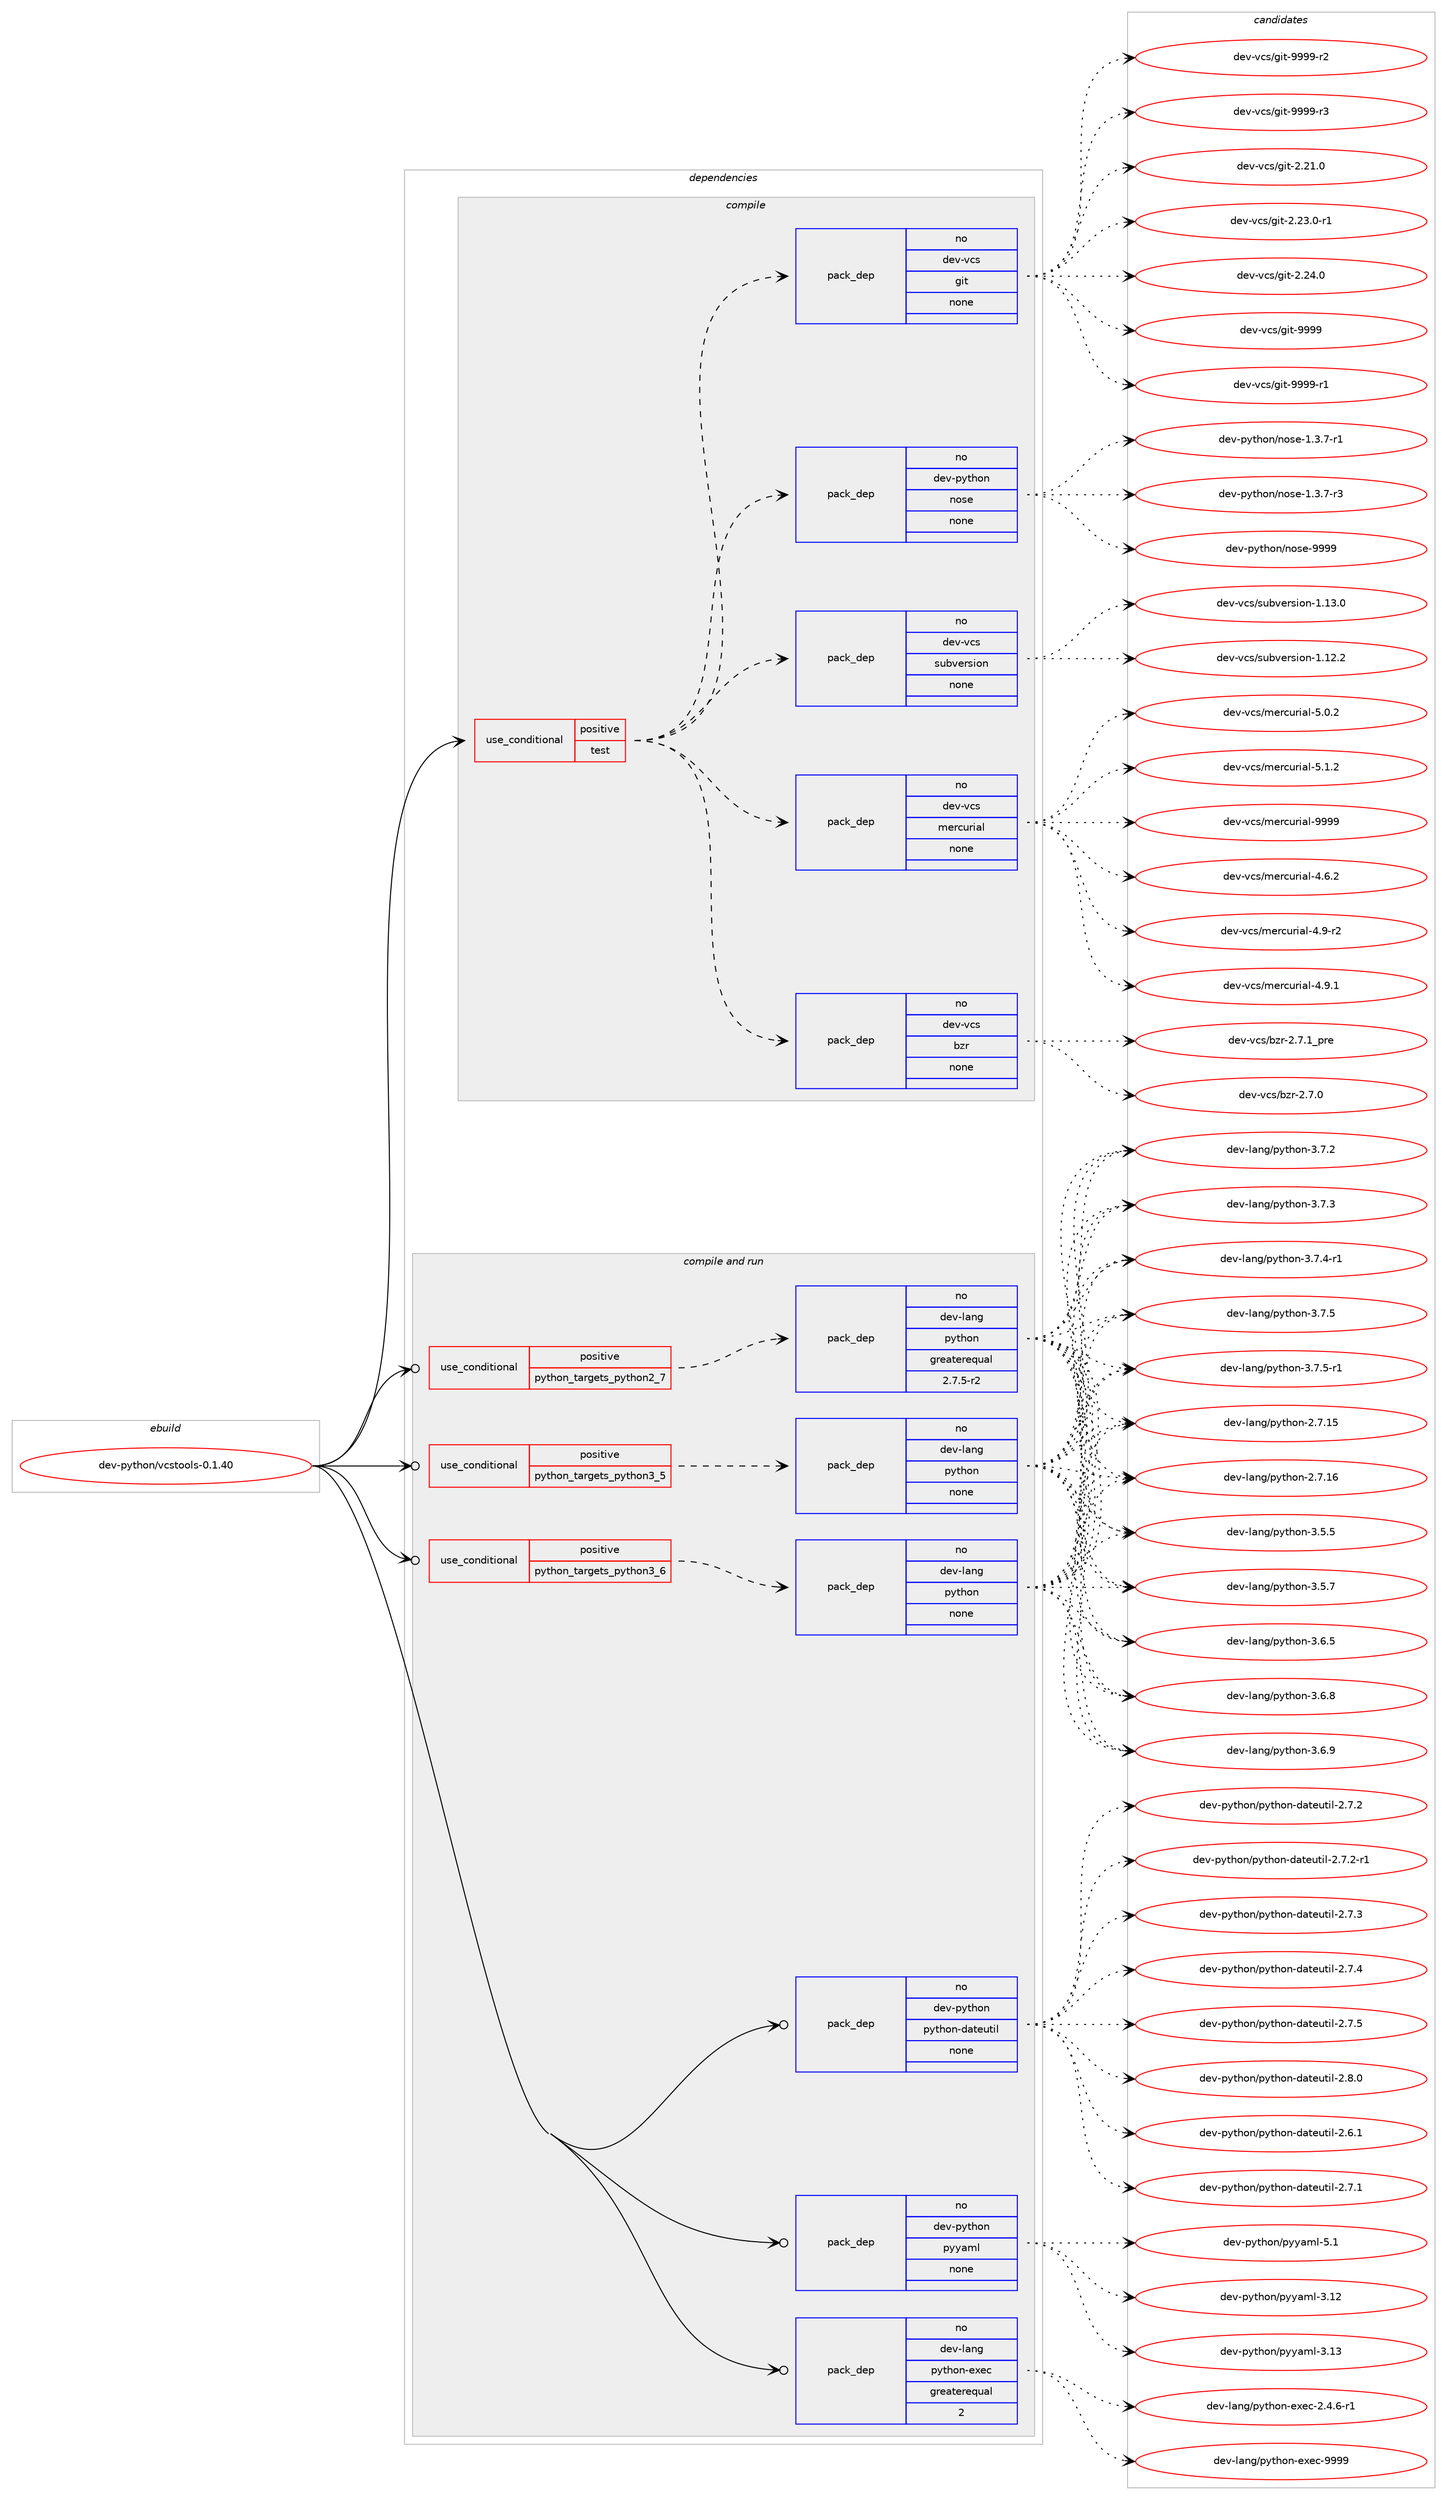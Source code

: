 digraph prolog {

# *************
# Graph options
# *************

newrank=true;
concentrate=true;
compound=true;
graph [rankdir=LR,fontname=Helvetica,fontsize=10,ranksep=1.5];#, ranksep=2.5, nodesep=0.2];
edge  [arrowhead=vee];
node  [fontname=Helvetica,fontsize=10];

# **********
# The ebuild
# **********

subgraph cluster_leftcol {
color=gray;
rank=same;
label=<<i>ebuild</i>>;
id [label="dev-python/vcstools-0.1.40", color=red, width=4, href="../dev-python/vcstools-0.1.40.svg"];
}

# ****************
# The dependencies
# ****************

subgraph cluster_midcol {
color=gray;
label=<<i>dependencies</i>>;
subgraph cluster_compile {
fillcolor="#eeeeee";
style=filled;
label=<<i>compile</i>>;
subgraph cond151068 {
dependency642738 [label=<<TABLE BORDER="0" CELLBORDER="1" CELLSPACING="0" CELLPADDING="4"><TR><TD ROWSPAN="3" CELLPADDING="10">use_conditional</TD></TR><TR><TD>positive</TD></TR><TR><TD>test</TD></TR></TABLE>>, shape=none, color=red];
subgraph pack479782 {
dependency642739 [label=<<TABLE BORDER="0" CELLBORDER="1" CELLSPACING="0" CELLPADDING="4" WIDTH="220"><TR><TD ROWSPAN="6" CELLPADDING="30">pack_dep</TD></TR><TR><TD WIDTH="110">no</TD></TR><TR><TD>dev-python</TD></TR><TR><TD>nose</TD></TR><TR><TD>none</TD></TR><TR><TD></TD></TR></TABLE>>, shape=none, color=blue];
}
dependency642738:e -> dependency642739:w [weight=20,style="dashed",arrowhead="vee"];
subgraph pack479783 {
dependency642740 [label=<<TABLE BORDER="0" CELLBORDER="1" CELLSPACING="0" CELLPADDING="4" WIDTH="220"><TR><TD ROWSPAN="6" CELLPADDING="30">pack_dep</TD></TR><TR><TD WIDTH="110">no</TD></TR><TR><TD>dev-vcs</TD></TR><TR><TD>git</TD></TR><TR><TD>none</TD></TR><TR><TD></TD></TR></TABLE>>, shape=none, color=blue];
}
dependency642738:e -> dependency642740:w [weight=20,style="dashed",arrowhead="vee"];
subgraph pack479784 {
dependency642741 [label=<<TABLE BORDER="0" CELLBORDER="1" CELLSPACING="0" CELLPADDING="4" WIDTH="220"><TR><TD ROWSPAN="6" CELLPADDING="30">pack_dep</TD></TR><TR><TD WIDTH="110">no</TD></TR><TR><TD>dev-vcs</TD></TR><TR><TD>bzr</TD></TR><TR><TD>none</TD></TR><TR><TD></TD></TR></TABLE>>, shape=none, color=blue];
}
dependency642738:e -> dependency642741:w [weight=20,style="dashed",arrowhead="vee"];
subgraph pack479785 {
dependency642742 [label=<<TABLE BORDER="0" CELLBORDER="1" CELLSPACING="0" CELLPADDING="4" WIDTH="220"><TR><TD ROWSPAN="6" CELLPADDING="30">pack_dep</TD></TR><TR><TD WIDTH="110">no</TD></TR><TR><TD>dev-vcs</TD></TR><TR><TD>mercurial</TD></TR><TR><TD>none</TD></TR><TR><TD></TD></TR></TABLE>>, shape=none, color=blue];
}
dependency642738:e -> dependency642742:w [weight=20,style="dashed",arrowhead="vee"];
subgraph pack479786 {
dependency642743 [label=<<TABLE BORDER="0" CELLBORDER="1" CELLSPACING="0" CELLPADDING="4" WIDTH="220"><TR><TD ROWSPAN="6" CELLPADDING="30">pack_dep</TD></TR><TR><TD WIDTH="110">no</TD></TR><TR><TD>dev-vcs</TD></TR><TR><TD>subversion</TD></TR><TR><TD>none</TD></TR><TR><TD></TD></TR></TABLE>>, shape=none, color=blue];
}
dependency642738:e -> dependency642743:w [weight=20,style="dashed",arrowhead="vee"];
}
id:e -> dependency642738:w [weight=20,style="solid",arrowhead="vee"];
}
subgraph cluster_compileandrun {
fillcolor="#eeeeee";
style=filled;
label=<<i>compile and run</i>>;
subgraph cond151069 {
dependency642744 [label=<<TABLE BORDER="0" CELLBORDER="1" CELLSPACING="0" CELLPADDING="4"><TR><TD ROWSPAN="3" CELLPADDING="10">use_conditional</TD></TR><TR><TD>positive</TD></TR><TR><TD>python_targets_python2_7</TD></TR></TABLE>>, shape=none, color=red];
subgraph pack479787 {
dependency642745 [label=<<TABLE BORDER="0" CELLBORDER="1" CELLSPACING="0" CELLPADDING="4" WIDTH="220"><TR><TD ROWSPAN="6" CELLPADDING="30">pack_dep</TD></TR><TR><TD WIDTH="110">no</TD></TR><TR><TD>dev-lang</TD></TR><TR><TD>python</TD></TR><TR><TD>greaterequal</TD></TR><TR><TD>2.7.5-r2</TD></TR></TABLE>>, shape=none, color=blue];
}
dependency642744:e -> dependency642745:w [weight=20,style="dashed",arrowhead="vee"];
}
id:e -> dependency642744:w [weight=20,style="solid",arrowhead="odotvee"];
subgraph cond151070 {
dependency642746 [label=<<TABLE BORDER="0" CELLBORDER="1" CELLSPACING="0" CELLPADDING="4"><TR><TD ROWSPAN="3" CELLPADDING="10">use_conditional</TD></TR><TR><TD>positive</TD></TR><TR><TD>python_targets_python3_5</TD></TR></TABLE>>, shape=none, color=red];
subgraph pack479788 {
dependency642747 [label=<<TABLE BORDER="0" CELLBORDER="1" CELLSPACING="0" CELLPADDING="4" WIDTH="220"><TR><TD ROWSPAN="6" CELLPADDING="30">pack_dep</TD></TR><TR><TD WIDTH="110">no</TD></TR><TR><TD>dev-lang</TD></TR><TR><TD>python</TD></TR><TR><TD>none</TD></TR><TR><TD></TD></TR></TABLE>>, shape=none, color=blue];
}
dependency642746:e -> dependency642747:w [weight=20,style="dashed",arrowhead="vee"];
}
id:e -> dependency642746:w [weight=20,style="solid",arrowhead="odotvee"];
subgraph cond151071 {
dependency642748 [label=<<TABLE BORDER="0" CELLBORDER="1" CELLSPACING="0" CELLPADDING="4"><TR><TD ROWSPAN="3" CELLPADDING="10">use_conditional</TD></TR><TR><TD>positive</TD></TR><TR><TD>python_targets_python3_6</TD></TR></TABLE>>, shape=none, color=red];
subgraph pack479789 {
dependency642749 [label=<<TABLE BORDER="0" CELLBORDER="1" CELLSPACING="0" CELLPADDING="4" WIDTH="220"><TR><TD ROWSPAN="6" CELLPADDING="30">pack_dep</TD></TR><TR><TD WIDTH="110">no</TD></TR><TR><TD>dev-lang</TD></TR><TR><TD>python</TD></TR><TR><TD>none</TD></TR><TR><TD></TD></TR></TABLE>>, shape=none, color=blue];
}
dependency642748:e -> dependency642749:w [weight=20,style="dashed",arrowhead="vee"];
}
id:e -> dependency642748:w [weight=20,style="solid",arrowhead="odotvee"];
subgraph pack479790 {
dependency642750 [label=<<TABLE BORDER="0" CELLBORDER="1" CELLSPACING="0" CELLPADDING="4" WIDTH="220"><TR><TD ROWSPAN="6" CELLPADDING="30">pack_dep</TD></TR><TR><TD WIDTH="110">no</TD></TR><TR><TD>dev-lang</TD></TR><TR><TD>python-exec</TD></TR><TR><TD>greaterequal</TD></TR><TR><TD>2</TD></TR></TABLE>>, shape=none, color=blue];
}
id:e -> dependency642750:w [weight=20,style="solid",arrowhead="odotvee"];
subgraph pack479791 {
dependency642751 [label=<<TABLE BORDER="0" CELLBORDER="1" CELLSPACING="0" CELLPADDING="4" WIDTH="220"><TR><TD ROWSPAN="6" CELLPADDING="30">pack_dep</TD></TR><TR><TD WIDTH="110">no</TD></TR><TR><TD>dev-python</TD></TR><TR><TD>python-dateutil</TD></TR><TR><TD>none</TD></TR><TR><TD></TD></TR></TABLE>>, shape=none, color=blue];
}
id:e -> dependency642751:w [weight=20,style="solid",arrowhead="odotvee"];
subgraph pack479792 {
dependency642752 [label=<<TABLE BORDER="0" CELLBORDER="1" CELLSPACING="0" CELLPADDING="4" WIDTH="220"><TR><TD ROWSPAN="6" CELLPADDING="30">pack_dep</TD></TR><TR><TD WIDTH="110">no</TD></TR><TR><TD>dev-python</TD></TR><TR><TD>pyyaml</TD></TR><TR><TD>none</TD></TR><TR><TD></TD></TR></TABLE>>, shape=none, color=blue];
}
id:e -> dependency642752:w [weight=20,style="solid",arrowhead="odotvee"];
}
subgraph cluster_run {
fillcolor="#eeeeee";
style=filled;
label=<<i>run</i>>;
}
}

# **************
# The candidates
# **************

subgraph cluster_choices {
rank=same;
color=gray;
label=<<i>candidates</i>>;

subgraph choice479782 {
color=black;
nodesep=1;
choice10010111845112121116104111110471101111151014549465146554511449 [label="dev-python/nose-1.3.7-r1", color=red, width=4,href="../dev-python/nose-1.3.7-r1.svg"];
choice10010111845112121116104111110471101111151014549465146554511451 [label="dev-python/nose-1.3.7-r3", color=red, width=4,href="../dev-python/nose-1.3.7-r3.svg"];
choice10010111845112121116104111110471101111151014557575757 [label="dev-python/nose-9999", color=red, width=4,href="../dev-python/nose-9999.svg"];
dependency642739:e -> choice10010111845112121116104111110471101111151014549465146554511449:w [style=dotted,weight="100"];
dependency642739:e -> choice10010111845112121116104111110471101111151014549465146554511451:w [style=dotted,weight="100"];
dependency642739:e -> choice10010111845112121116104111110471101111151014557575757:w [style=dotted,weight="100"];
}
subgraph choice479783 {
color=black;
nodesep=1;
choice10010111845118991154710310511645504650494648 [label="dev-vcs/git-2.21.0", color=red, width=4,href="../dev-vcs/git-2.21.0.svg"];
choice100101118451189911547103105116455046505146484511449 [label="dev-vcs/git-2.23.0-r1", color=red, width=4,href="../dev-vcs/git-2.23.0-r1.svg"];
choice10010111845118991154710310511645504650524648 [label="dev-vcs/git-2.24.0", color=red, width=4,href="../dev-vcs/git-2.24.0.svg"];
choice1001011184511899115471031051164557575757 [label="dev-vcs/git-9999", color=red, width=4,href="../dev-vcs/git-9999.svg"];
choice10010111845118991154710310511645575757574511449 [label="dev-vcs/git-9999-r1", color=red, width=4,href="../dev-vcs/git-9999-r1.svg"];
choice10010111845118991154710310511645575757574511450 [label="dev-vcs/git-9999-r2", color=red, width=4,href="../dev-vcs/git-9999-r2.svg"];
choice10010111845118991154710310511645575757574511451 [label="dev-vcs/git-9999-r3", color=red, width=4,href="../dev-vcs/git-9999-r3.svg"];
dependency642740:e -> choice10010111845118991154710310511645504650494648:w [style=dotted,weight="100"];
dependency642740:e -> choice100101118451189911547103105116455046505146484511449:w [style=dotted,weight="100"];
dependency642740:e -> choice10010111845118991154710310511645504650524648:w [style=dotted,weight="100"];
dependency642740:e -> choice1001011184511899115471031051164557575757:w [style=dotted,weight="100"];
dependency642740:e -> choice10010111845118991154710310511645575757574511449:w [style=dotted,weight="100"];
dependency642740:e -> choice10010111845118991154710310511645575757574511450:w [style=dotted,weight="100"];
dependency642740:e -> choice10010111845118991154710310511645575757574511451:w [style=dotted,weight="100"];
}
subgraph choice479784 {
color=black;
nodesep=1;
choice10010111845118991154798122114455046554648 [label="dev-vcs/bzr-2.7.0", color=red, width=4,href="../dev-vcs/bzr-2.7.0.svg"];
choice1001011184511899115479812211445504655464995112114101 [label="dev-vcs/bzr-2.7.1_pre", color=red, width=4,href="../dev-vcs/bzr-2.7.1_pre.svg"];
dependency642741:e -> choice10010111845118991154798122114455046554648:w [style=dotted,weight="100"];
dependency642741:e -> choice1001011184511899115479812211445504655464995112114101:w [style=dotted,weight="100"];
}
subgraph choice479785 {
color=black;
nodesep=1;
choice1001011184511899115471091011149911711410597108455246544650 [label="dev-vcs/mercurial-4.6.2", color=red, width=4,href="../dev-vcs/mercurial-4.6.2.svg"];
choice1001011184511899115471091011149911711410597108455246574511450 [label="dev-vcs/mercurial-4.9-r2", color=red, width=4,href="../dev-vcs/mercurial-4.9-r2.svg"];
choice1001011184511899115471091011149911711410597108455246574649 [label="dev-vcs/mercurial-4.9.1", color=red, width=4,href="../dev-vcs/mercurial-4.9.1.svg"];
choice1001011184511899115471091011149911711410597108455346484650 [label="dev-vcs/mercurial-5.0.2", color=red, width=4,href="../dev-vcs/mercurial-5.0.2.svg"];
choice1001011184511899115471091011149911711410597108455346494650 [label="dev-vcs/mercurial-5.1.2", color=red, width=4,href="../dev-vcs/mercurial-5.1.2.svg"];
choice10010111845118991154710910111499117114105971084557575757 [label="dev-vcs/mercurial-9999", color=red, width=4,href="../dev-vcs/mercurial-9999.svg"];
dependency642742:e -> choice1001011184511899115471091011149911711410597108455246544650:w [style=dotted,weight="100"];
dependency642742:e -> choice1001011184511899115471091011149911711410597108455246574511450:w [style=dotted,weight="100"];
dependency642742:e -> choice1001011184511899115471091011149911711410597108455246574649:w [style=dotted,weight="100"];
dependency642742:e -> choice1001011184511899115471091011149911711410597108455346484650:w [style=dotted,weight="100"];
dependency642742:e -> choice1001011184511899115471091011149911711410597108455346494650:w [style=dotted,weight="100"];
dependency642742:e -> choice10010111845118991154710910111499117114105971084557575757:w [style=dotted,weight="100"];
}
subgraph choice479786 {
color=black;
nodesep=1;
choice1001011184511899115471151179811810111411510511111045494649504650 [label="dev-vcs/subversion-1.12.2", color=red, width=4,href="../dev-vcs/subversion-1.12.2.svg"];
choice1001011184511899115471151179811810111411510511111045494649514648 [label="dev-vcs/subversion-1.13.0", color=red, width=4,href="../dev-vcs/subversion-1.13.0.svg"];
dependency642743:e -> choice1001011184511899115471151179811810111411510511111045494649504650:w [style=dotted,weight="100"];
dependency642743:e -> choice1001011184511899115471151179811810111411510511111045494649514648:w [style=dotted,weight="100"];
}
subgraph choice479787 {
color=black;
nodesep=1;
choice10010111845108971101034711212111610411111045504655464953 [label="dev-lang/python-2.7.15", color=red, width=4,href="../dev-lang/python-2.7.15.svg"];
choice10010111845108971101034711212111610411111045504655464954 [label="dev-lang/python-2.7.16", color=red, width=4,href="../dev-lang/python-2.7.16.svg"];
choice100101118451089711010347112121116104111110455146534653 [label="dev-lang/python-3.5.5", color=red, width=4,href="../dev-lang/python-3.5.5.svg"];
choice100101118451089711010347112121116104111110455146534655 [label="dev-lang/python-3.5.7", color=red, width=4,href="../dev-lang/python-3.5.7.svg"];
choice100101118451089711010347112121116104111110455146544653 [label="dev-lang/python-3.6.5", color=red, width=4,href="../dev-lang/python-3.6.5.svg"];
choice100101118451089711010347112121116104111110455146544656 [label="dev-lang/python-3.6.8", color=red, width=4,href="../dev-lang/python-3.6.8.svg"];
choice100101118451089711010347112121116104111110455146544657 [label="dev-lang/python-3.6.9", color=red, width=4,href="../dev-lang/python-3.6.9.svg"];
choice100101118451089711010347112121116104111110455146554650 [label="dev-lang/python-3.7.2", color=red, width=4,href="../dev-lang/python-3.7.2.svg"];
choice100101118451089711010347112121116104111110455146554651 [label="dev-lang/python-3.7.3", color=red, width=4,href="../dev-lang/python-3.7.3.svg"];
choice1001011184510897110103471121211161041111104551465546524511449 [label="dev-lang/python-3.7.4-r1", color=red, width=4,href="../dev-lang/python-3.7.4-r1.svg"];
choice100101118451089711010347112121116104111110455146554653 [label="dev-lang/python-3.7.5", color=red, width=4,href="../dev-lang/python-3.7.5.svg"];
choice1001011184510897110103471121211161041111104551465546534511449 [label="dev-lang/python-3.7.5-r1", color=red, width=4,href="../dev-lang/python-3.7.5-r1.svg"];
dependency642745:e -> choice10010111845108971101034711212111610411111045504655464953:w [style=dotted,weight="100"];
dependency642745:e -> choice10010111845108971101034711212111610411111045504655464954:w [style=dotted,weight="100"];
dependency642745:e -> choice100101118451089711010347112121116104111110455146534653:w [style=dotted,weight="100"];
dependency642745:e -> choice100101118451089711010347112121116104111110455146534655:w [style=dotted,weight="100"];
dependency642745:e -> choice100101118451089711010347112121116104111110455146544653:w [style=dotted,weight="100"];
dependency642745:e -> choice100101118451089711010347112121116104111110455146544656:w [style=dotted,weight="100"];
dependency642745:e -> choice100101118451089711010347112121116104111110455146544657:w [style=dotted,weight="100"];
dependency642745:e -> choice100101118451089711010347112121116104111110455146554650:w [style=dotted,weight="100"];
dependency642745:e -> choice100101118451089711010347112121116104111110455146554651:w [style=dotted,weight="100"];
dependency642745:e -> choice1001011184510897110103471121211161041111104551465546524511449:w [style=dotted,weight="100"];
dependency642745:e -> choice100101118451089711010347112121116104111110455146554653:w [style=dotted,weight="100"];
dependency642745:e -> choice1001011184510897110103471121211161041111104551465546534511449:w [style=dotted,weight="100"];
}
subgraph choice479788 {
color=black;
nodesep=1;
choice10010111845108971101034711212111610411111045504655464953 [label="dev-lang/python-2.7.15", color=red, width=4,href="../dev-lang/python-2.7.15.svg"];
choice10010111845108971101034711212111610411111045504655464954 [label="dev-lang/python-2.7.16", color=red, width=4,href="../dev-lang/python-2.7.16.svg"];
choice100101118451089711010347112121116104111110455146534653 [label="dev-lang/python-3.5.5", color=red, width=4,href="../dev-lang/python-3.5.5.svg"];
choice100101118451089711010347112121116104111110455146534655 [label="dev-lang/python-3.5.7", color=red, width=4,href="../dev-lang/python-3.5.7.svg"];
choice100101118451089711010347112121116104111110455146544653 [label="dev-lang/python-3.6.5", color=red, width=4,href="../dev-lang/python-3.6.5.svg"];
choice100101118451089711010347112121116104111110455146544656 [label="dev-lang/python-3.6.8", color=red, width=4,href="../dev-lang/python-3.6.8.svg"];
choice100101118451089711010347112121116104111110455146544657 [label="dev-lang/python-3.6.9", color=red, width=4,href="../dev-lang/python-3.6.9.svg"];
choice100101118451089711010347112121116104111110455146554650 [label="dev-lang/python-3.7.2", color=red, width=4,href="../dev-lang/python-3.7.2.svg"];
choice100101118451089711010347112121116104111110455146554651 [label="dev-lang/python-3.7.3", color=red, width=4,href="../dev-lang/python-3.7.3.svg"];
choice1001011184510897110103471121211161041111104551465546524511449 [label="dev-lang/python-3.7.4-r1", color=red, width=4,href="../dev-lang/python-3.7.4-r1.svg"];
choice100101118451089711010347112121116104111110455146554653 [label="dev-lang/python-3.7.5", color=red, width=4,href="../dev-lang/python-3.7.5.svg"];
choice1001011184510897110103471121211161041111104551465546534511449 [label="dev-lang/python-3.7.5-r1", color=red, width=4,href="../dev-lang/python-3.7.5-r1.svg"];
dependency642747:e -> choice10010111845108971101034711212111610411111045504655464953:w [style=dotted,weight="100"];
dependency642747:e -> choice10010111845108971101034711212111610411111045504655464954:w [style=dotted,weight="100"];
dependency642747:e -> choice100101118451089711010347112121116104111110455146534653:w [style=dotted,weight="100"];
dependency642747:e -> choice100101118451089711010347112121116104111110455146534655:w [style=dotted,weight="100"];
dependency642747:e -> choice100101118451089711010347112121116104111110455146544653:w [style=dotted,weight="100"];
dependency642747:e -> choice100101118451089711010347112121116104111110455146544656:w [style=dotted,weight="100"];
dependency642747:e -> choice100101118451089711010347112121116104111110455146544657:w [style=dotted,weight="100"];
dependency642747:e -> choice100101118451089711010347112121116104111110455146554650:w [style=dotted,weight="100"];
dependency642747:e -> choice100101118451089711010347112121116104111110455146554651:w [style=dotted,weight="100"];
dependency642747:e -> choice1001011184510897110103471121211161041111104551465546524511449:w [style=dotted,weight="100"];
dependency642747:e -> choice100101118451089711010347112121116104111110455146554653:w [style=dotted,weight="100"];
dependency642747:e -> choice1001011184510897110103471121211161041111104551465546534511449:w [style=dotted,weight="100"];
}
subgraph choice479789 {
color=black;
nodesep=1;
choice10010111845108971101034711212111610411111045504655464953 [label="dev-lang/python-2.7.15", color=red, width=4,href="../dev-lang/python-2.7.15.svg"];
choice10010111845108971101034711212111610411111045504655464954 [label="dev-lang/python-2.7.16", color=red, width=4,href="../dev-lang/python-2.7.16.svg"];
choice100101118451089711010347112121116104111110455146534653 [label="dev-lang/python-3.5.5", color=red, width=4,href="../dev-lang/python-3.5.5.svg"];
choice100101118451089711010347112121116104111110455146534655 [label="dev-lang/python-3.5.7", color=red, width=4,href="../dev-lang/python-3.5.7.svg"];
choice100101118451089711010347112121116104111110455146544653 [label="dev-lang/python-3.6.5", color=red, width=4,href="../dev-lang/python-3.6.5.svg"];
choice100101118451089711010347112121116104111110455146544656 [label="dev-lang/python-3.6.8", color=red, width=4,href="../dev-lang/python-3.6.8.svg"];
choice100101118451089711010347112121116104111110455146544657 [label="dev-lang/python-3.6.9", color=red, width=4,href="../dev-lang/python-3.6.9.svg"];
choice100101118451089711010347112121116104111110455146554650 [label="dev-lang/python-3.7.2", color=red, width=4,href="../dev-lang/python-3.7.2.svg"];
choice100101118451089711010347112121116104111110455146554651 [label="dev-lang/python-3.7.3", color=red, width=4,href="../dev-lang/python-3.7.3.svg"];
choice1001011184510897110103471121211161041111104551465546524511449 [label="dev-lang/python-3.7.4-r1", color=red, width=4,href="../dev-lang/python-3.7.4-r1.svg"];
choice100101118451089711010347112121116104111110455146554653 [label="dev-lang/python-3.7.5", color=red, width=4,href="../dev-lang/python-3.7.5.svg"];
choice1001011184510897110103471121211161041111104551465546534511449 [label="dev-lang/python-3.7.5-r1", color=red, width=4,href="../dev-lang/python-3.7.5-r1.svg"];
dependency642749:e -> choice10010111845108971101034711212111610411111045504655464953:w [style=dotted,weight="100"];
dependency642749:e -> choice10010111845108971101034711212111610411111045504655464954:w [style=dotted,weight="100"];
dependency642749:e -> choice100101118451089711010347112121116104111110455146534653:w [style=dotted,weight="100"];
dependency642749:e -> choice100101118451089711010347112121116104111110455146534655:w [style=dotted,weight="100"];
dependency642749:e -> choice100101118451089711010347112121116104111110455146544653:w [style=dotted,weight="100"];
dependency642749:e -> choice100101118451089711010347112121116104111110455146544656:w [style=dotted,weight="100"];
dependency642749:e -> choice100101118451089711010347112121116104111110455146544657:w [style=dotted,weight="100"];
dependency642749:e -> choice100101118451089711010347112121116104111110455146554650:w [style=dotted,weight="100"];
dependency642749:e -> choice100101118451089711010347112121116104111110455146554651:w [style=dotted,weight="100"];
dependency642749:e -> choice1001011184510897110103471121211161041111104551465546524511449:w [style=dotted,weight="100"];
dependency642749:e -> choice100101118451089711010347112121116104111110455146554653:w [style=dotted,weight="100"];
dependency642749:e -> choice1001011184510897110103471121211161041111104551465546534511449:w [style=dotted,weight="100"];
}
subgraph choice479790 {
color=black;
nodesep=1;
choice10010111845108971101034711212111610411111045101120101994550465246544511449 [label="dev-lang/python-exec-2.4.6-r1", color=red, width=4,href="../dev-lang/python-exec-2.4.6-r1.svg"];
choice10010111845108971101034711212111610411111045101120101994557575757 [label="dev-lang/python-exec-9999", color=red, width=4,href="../dev-lang/python-exec-9999.svg"];
dependency642750:e -> choice10010111845108971101034711212111610411111045101120101994550465246544511449:w [style=dotted,weight="100"];
dependency642750:e -> choice10010111845108971101034711212111610411111045101120101994557575757:w [style=dotted,weight="100"];
}
subgraph choice479791 {
color=black;
nodesep=1;
choice10010111845112121116104111110471121211161041111104510097116101117116105108455046544649 [label="dev-python/python-dateutil-2.6.1", color=red, width=4,href="../dev-python/python-dateutil-2.6.1.svg"];
choice10010111845112121116104111110471121211161041111104510097116101117116105108455046554649 [label="dev-python/python-dateutil-2.7.1", color=red, width=4,href="../dev-python/python-dateutil-2.7.1.svg"];
choice10010111845112121116104111110471121211161041111104510097116101117116105108455046554650 [label="dev-python/python-dateutil-2.7.2", color=red, width=4,href="../dev-python/python-dateutil-2.7.2.svg"];
choice100101118451121211161041111104711212111610411111045100971161011171161051084550465546504511449 [label="dev-python/python-dateutil-2.7.2-r1", color=red, width=4,href="../dev-python/python-dateutil-2.7.2-r1.svg"];
choice10010111845112121116104111110471121211161041111104510097116101117116105108455046554651 [label="dev-python/python-dateutil-2.7.3", color=red, width=4,href="../dev-python/python-dateutil-2.7.3.svg"];
choice10010111845112121116104111110471121211161041111104510097116101117116105108455046554652 [label="dev-python/python-dateutil-2.7.4", color=red, width=4,href="../dev-python/python-dateutil-2.7.4.svg"];
choice10010111845112121116104111110471121211161041111104510097116101117116105108455046554653 [label="dev-python/python-dateutil-2.7.5", color=red, width=4,href="../dev-python/python-dateutil-2.7.5.svg"];
choice10010111845112121116104111110471121211161041111104510097116101117116105108455046564648 [label="dev-python/python-dateutil-2.8.0", color=red, width=4,href="../dev-python/python-dateutil-2.8.0.svg"];
dependency642751:e -> choice10010111845112121116104111110471121211161041111104510097116101117116105108455046544649:w [style=dotted,weight="100"];
dependency642751:e -> choice10010111845112121116104111110471121211161041111104510097116101117116105108455046554649:w [style=dotted,weight="100"];
dependency642751:e -> choice10010111845112121116104111110471121211161041111104510097116101117116105108455046554650:w [style=dotted,weight="100"];
dependency642751:e -> choice100101118451121211161041111104711212111610411111045100971161011171161051084550465546504511449:w [style=dotted,weight="100"];
dependency642751:e -> choice10010111845112121116104111110471121211161041111104510097116101117116105108455046554651:w [style=dotted,weight="100"];
dependency642751:e -> choice10010111845112121116104111110471121211161041111104510097116101117116105108455046554652:w [style=dotted,weight="100"];
dependency642751:e -> choice10010111845112121116104111110471121211161041111104510097116101117116105108455046554653:w [style=dotted,weight="100"];
dependency642751:e -> choice10010111845112121116104111110471121211161041111104510097116101117116105108455046564648:w [style=dotted,weight="100"];
}
subgraph choice479792 {
color=black;
nodesep=1;
choice1001011184511212111610411111047112121121971091084551464950 [label="dev-python/pyyaml-3.12", color=red, width=4,href="../dev-python/pyyaml-3.12.svg"];
choice1001011184511212111610411111047112121121971091084551464951 [label="dev-python/pyyaml-3.13", color=red, width=4,href="../dev-python/pyyaml-3.13.svg"];
choice10010111845112121116104111110471121211219710910845534649 [label="dev-python/pyyaml-5.1", color=red, width=4,href="../dev-python/pyyaml-5.1.svg"];
dependency642752:e -> choice1001011184511212111610411111047112121121971091084551464950:w [style=dotted,weight="100"];
dependency642752:e -> choice1001011184511212111610411111047112121121971091084551464951:w [style=dotted,weight="100"];
dependency642752:e -> choice10010111845112121116104111110471121211219710910845534649:w [style=dotted,weight="100"];
}
}

}

